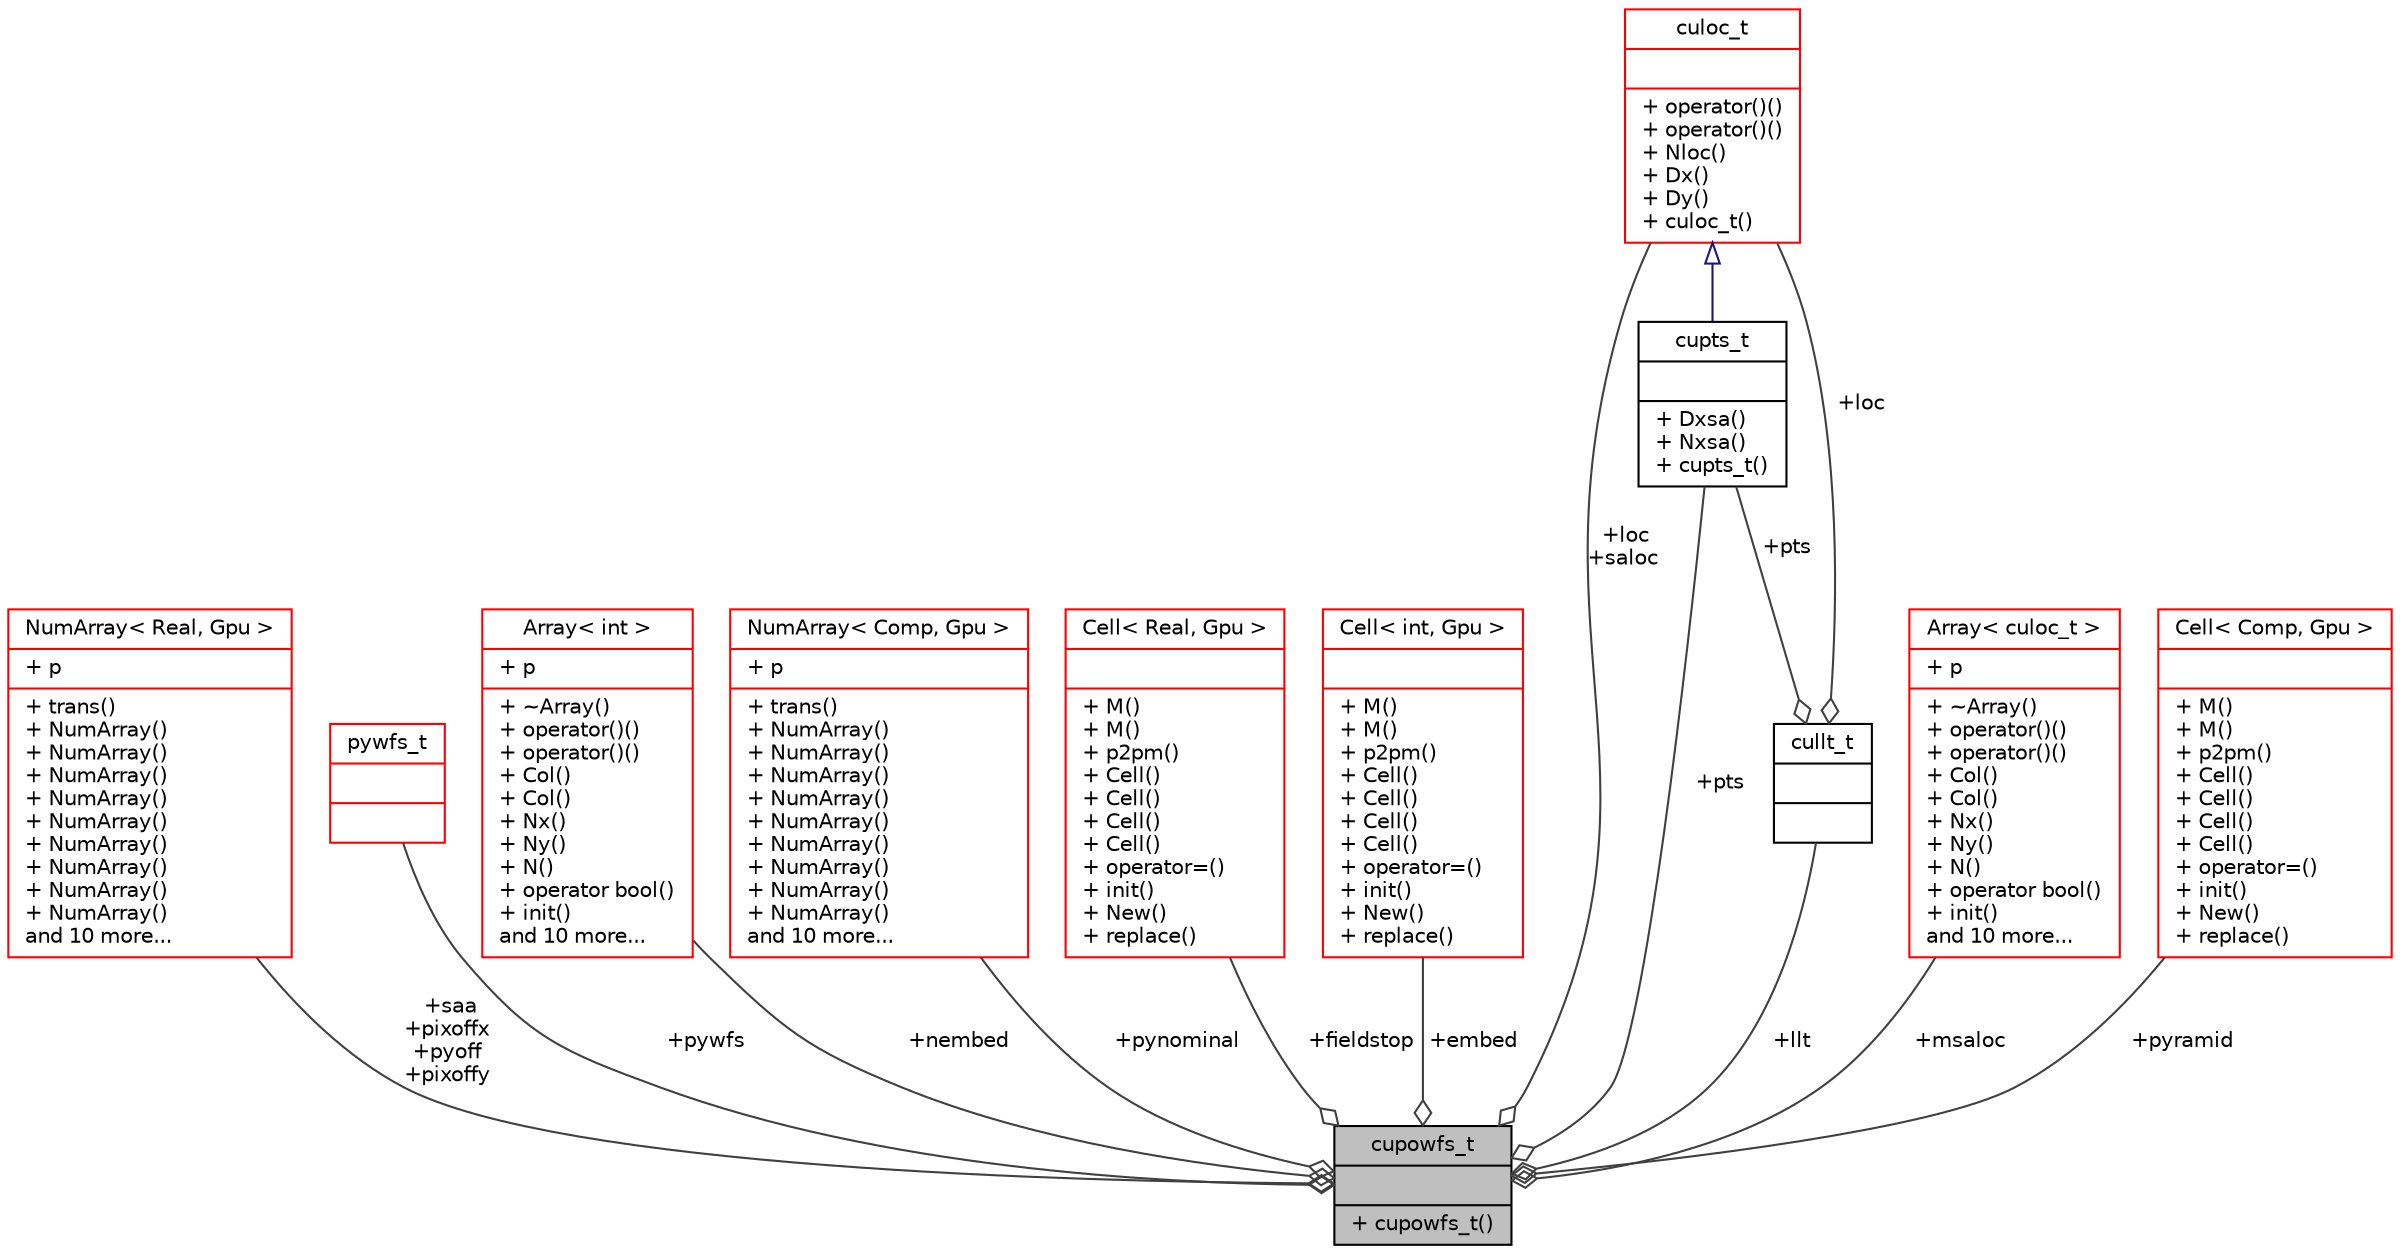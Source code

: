 digraph "cupowfs_t"
{
 // INTERACTIVE_SVG=YES
  bgcolor="transparent";
  edge [fontname="Helvetica",fontsize="10",labelfontname="Helvetica",labelfontsize="10"];
  node [fontname="Helvetica",fontsize="10",shape=record];
  Node1 [label="{cupowfs_t\n||+ cupowfs_t()\l}",height=0.2,width=0.4,color="black", fillcolor="grey75", style="filled", fontcolor="black"];
  Node2 -> Node1 [color="grey25",fontsize="10",style="solid",label=" +saa\n+pixoffx\n+pyoff\n+pixoffy" ,arrowhead="odiamond",fontname="Helvetica"];
  Node2 [label="{NumArray\< Real, Gpu \>\n|+ p\l|+ trans()\l+ NumArray()\l+ NumArray()\l+ NumArray()\l+ NumArray()\l+ NumArray()\l+ NumArray()\l+ NumArray()\l+ NumArray()\l+ NumArray()\land 10 more...\l}",height=0.2,width=0.4,color="red",URL="$class_num_array.html"];
  Node12 -> Node1 [color="grey25",fontsize="10",style="solid",label=" +pywfs" ,arrowhead="odiamond",fontname="Helvetica"];
  Node12 [label="{pywfs_t\n||}",height=0.2,width=0.4,color="red",URL="$pywfs_8h.html#structpywfs__t"];
  Node35 -> Node1 [color="grey25",fontsize="10",style="solid",label=" +nembed" ,arrowhead="odiamond",fontname="Helvetica"];
  Node35 [label="{Array\< int \>\n|+ p\l|+ ~Array()\l+ operator()()\l+ operator()()\l+ Col()\l+ Col()\l+ Nx()\l+ Ny()\l+ N()\l+ operator bool()\l+ init()\land 10 more...\l}",height=0.2,width=0.4,color="red",URL="$class_array.html"];
  Node37 -> Node1 [color="grey25",fontsize="10",style="solid",label=" +pynominal" ,arrowhead="odiamond",fontname="Helvetica"];
  Node37 [label="{NumArray\< Comp, Gpu \>\n|+ p\l|+ trans()\l+ NumArray()\l+ NumArray()\l+ NumArray()\l+ NumArray()\l+ NumArray()\l+ NumArray()\l+ NumArray()\l+ NumArray()\l+ NumArray()\land 10 more...\l}",height=0.2,width=0.4,color="red",URL="$class_num_array.html"];
  Node41 -> Node1 [color="grey25",fontsize="10",style="solid",label=" +fieldstop" ,arrowhead="odiamond",fontname="Helvetica"];
  Node41 [label="{Cell\< Real, Gpu \>\n||+ M()\l+ M()\l+ p2pm()\l+ Cell()\l+ Cell()\l+ Cell()\l+ Cell()\l+ operator=()\l+ init()\l+ New()\l+ replace()\l}",height=0.2,width=0.4,color="red",URL="$class_cell.html"];
  Node61 -> Node1 [color="grey25",fontsize="10",style="solid",label=" +embed" ,arrowhead="odiamond",fontname="Helvetica"];
  Node61 [label="{Cell\< int, Gpu \>\n||+ M()\l+ M()\l+ p2pm()\l+ Cell()\l+ Cell()\l+ Cell()\l+ Cell()\l+ operator=()\l+ init()\l+ New()\l+ replace()\l}",height=0.2,width=0.4,color="red",URL="$class_cell.html"];
  Node72 -> Node1 [color="grey25",fontsize="10",style="solid",label=" +pts" ,arrowhead="odiamond",fontname="Helvetica"];
  Node72 [label="{cupts_t\n||+ Dxsa()\l+ Nxsa()\l+ cupts_t()\l}",height=0.2,width=0.4,color="black",URL="$classcupts__t.html"];
  Node73 -> Node72 [dir="back",color="midnightblue",fontsize="10",style="solid",arrowtail="onormal",fontname="Helvetica"];
  Node73 [label="{culoc_t\n||+ operator()()\l+ operator()()\l+ Nloc()\l+ Dx()\l+ Dy()\l+ culoc_t()\l}",height=0.2,width=0.4,color="red",URL="$classculoc__t.html"];
  Node74 -> Node1 [color="grey25",fontsize="10",style="solid",label=" +msaloc" ,arrowhead="odiamond",fontname="Helvetica"];
  Node74 [label="{Array\< culoc_t \>\n|+ p\l|+ ~Array()\l+ operator()()\l+ operator()()\l+ Col()\l+ Col()\l+ Nx()\l+ Ny()\l+ N()\l+ operator bool()\l+ init()\land 10 more...\l}",height=0.2,width=0.4,color="red",URL="$class_array.html"];
  Node73 -> Node1 [color="grey25",fontsize="10",style="solid",label=" +loc\n+saloc" ,arrowhead="odiamond",fontname="Helvetica"];
  Node76 -> Node1 [color="grey25",fontsize="10",style="solid",label=" +llt" ,arrowhead="odiamond",fontname="Helvetica"];
  Node76 [label="{cullt_t\n||}",height=0.2,width=0.4,color="black",URL="$structcullt__t.html"];
  Node72 -> Node76 [color="grey25",fontsize="10",style="solid",label=" +pts" ,arrowhead="odiamond",fontname="Helvetica"];
  Node73 -> Node76 [color="grey25",fontsize="10",style="solid",label=" +loc" ,arrowhead="odiamond",fontname="Helvetica"];
  Node77 -> Node1 [color="grey25",fontsize="10",style="solid",label=" +pyramid" ,arrowhead="odiamond",fontname="Helvetica"];
  Node77 [label="{Cell\< Comp, Gpu \>\n||+ M()\l+ M()\l+ p2pm()\l+ Cell()\l+ Cell()\l+ Cell()\l+ Cell()\l+ operator=()\l+ init()\l+ New()\l+ replace()\l}",height=0.2,width=0.4,color="red",URL="$class_cell.html"];
}
